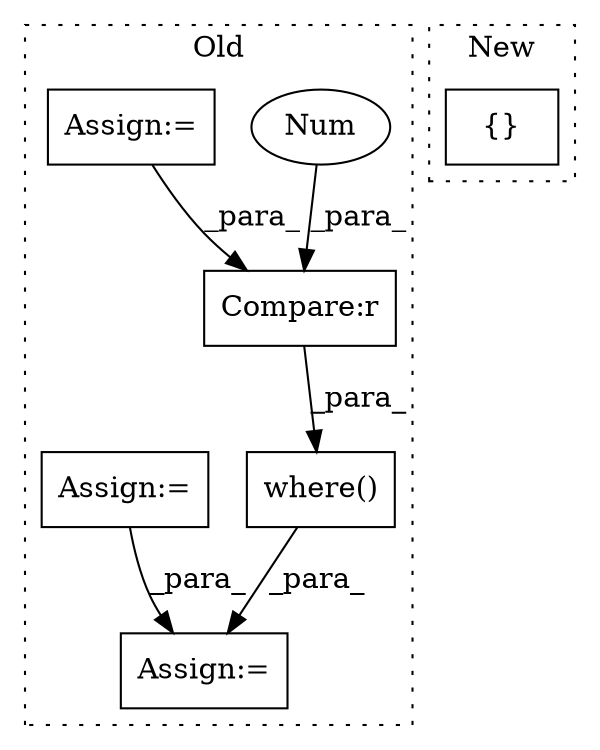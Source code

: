digraph G {
subgraph cluster0 {
1 [label="where()" a="75" s="10359,10425" l="12,1" shape="box"];
3 [label="Compare:r" a="40" s="10371" l="16" shape="box"];
4 [label="Num" a="76" s="10385" l="1" shape="ellipse"];
5 [label="Assign:=" a="68" s="11130" l="3" shape="box"];
6 [label="Assign:=" a="68" s="10331" l="3" shape="box"];
7 [label="Assign:=" a="68" s="10498" l="3" shape="box"];
label = "Old";
style="dotted";
}
subgraph cluster1 {
2 [label="{}" a="59" s="10766,10785" l="1,0" shape="box"];
label = "New";
style="dotted";
}
1 -> 5 [label="_para_"];
3 -> 1 [label="_para_"];
4 -> 3 [label="_para_"];
6 -> 3 [label="_para_"];
7 -> 5 [label="_para_"];
}